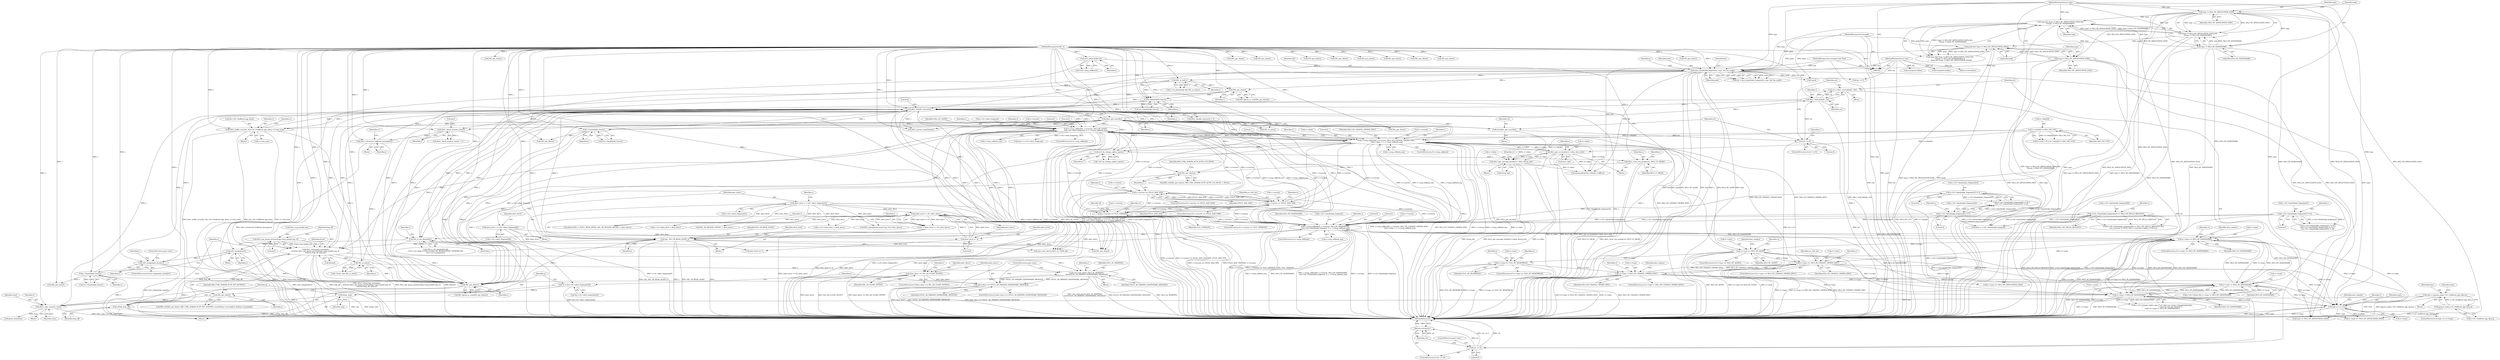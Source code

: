 digraph "0_openssl_103b171d8fc282ef435f8de9afbf7782e312961f_3@API" {
"1000381" [label="(Call,ret = dtls1_read_failed(s, ret))"];
"1000383" [label="(Call,dtls1_read_failed(s, ret))"];
"1000374" [label="(Call,dtls1_get_record(s))"];
"1000355" [label="(Call,dtls1_handle_timeout(s))"];
"1001112" [label="(Call,cb(s, SSL_CB_READ_ALERT, j))"];
"1001057" [label="(Call,s->msg_callback(0, s->version, SSL3_RT_ALERT, \n\t\t\t\ts->d1->alert_fragment, 2, s, s->msg_callback_arg))"];
"1001404" [label="(Call,s->version == DTLS1_BAD_VER)"];
"1001358" [label="(Call,s->msg_callback(0, s->version, SSL3_RT_CHANGE_CIPHER_SPEC, \n\t\t\t\trr->data, 1, s, s->msg_callback_arg))"];
"1001313" [label="(Call,s->version == DTLS1_BAD_VER)"];
"1001588" [label="(Call,s->version == TLS1_VERSION)"];
"1000906" [label="(Call,s->msg_callback(0, s->version, SSL3_RT_HANDSHAKE, \n\t\t\t\ts->d1->handshake_fragment, 4, s, s->msg_callback_arg))"];
"1000631" [label="(Call,rr->type == SSL3_RT_HANDSHAKE)"];
"1000463" [label="(Call,type == rr->type)"];
"1000216" [label="(Call,have_handshake_fragment(s, type, buf, len, peek))"];
"1000185" [label="(Call,ssl3_setup_buffers(s))"];
"1000157" [label="(MethodParameterIn,SSL *s)"];
"1000192" [label="(Call,type && (type != SSL3_RT_APPLICATION_DATA) && \n\t\t(type != SSL3_RT_HANDSHAKE))"];
"1000198" [label="(Call,type != SSL3_RT_HANDSHAKE)"];
"1000195" [label="(Call,type != SSL3_RT_APPLICATION_DATA)"];
"1000158" [label="(MethodParameterIn,int type)"];
"1000194" [label="(Call,(type != SSL3_RT_APPLICATION_DATA) && \n\t\t(type != SSL3_RT_HANDSHAKE))"];
"1000203" [label="(Call,type != SSL3_RT_APPLICATION_DATA)"];
"1000159" [label="(MethodParameterIn,unsigned char *buf)"];
"1000160" [label="(MethodParameterIn,int len)"];
"1000201" [label="(Call,peek && (type != SSL3_RT_APPLICATION_DATA))"];
"1000161" [label="(MethodParameterIn,int peek)"];
"1000662" [label="(Call,rr->type == SSL3_RT_ALERT)"];
"1001295" [label="(Call,rr->type == SSL3_RT_CHANGE_CIPHER_SPEC)"];
"1000722" [label="(Call,rr->type != SSL3_RT_CHANGE_CIPHER_SPEC)"];
"1000693" [label="(Call,rr->type == TLS1_RT_HEARTBEAT)"];
"1000401" [label="(Call,rr->type != SSL3_RT_HANDSHAKE)"];
"1000420" [label="(Call,rr->type != SSL3_RT_HANDSHAKE)"];
"1000866" [label="(Call,s->d1->handshake_fragment[1] != 0)"];
"1000885" [label="(Call,s->d1->handshake_fragment[3] != 0)"];
"1000834" [label="(Call,s->d1->handshake_fragment[0] == SSL3_MT_HELLO_REQUEST)"];
"1000876" [label="(Call,s->d1->handshake_fragment[2] != 0)"];
"1001334" [label="(Call,rr->data[0] != SSL3_MT_CCS)"];
"1001306" [label="(Call,dtls1_get_ccs_header(rr->data, &ccs_hdr))"];
"1001437" [label="(Call,dtls1_get_message_header(rr->data, &msg_hdr))"];
"1001105" [label="(Call,j = (alert_level << 8) | alert_descr)"];
"1001107" [label="(Call,(alert_level << 8) | alert_descr)"];
"1001108" [label="(Call,alert_level << 8)"];
"1001027" [label="(Call,alert_level = s->d1->alert_fragment[0])"];
"1001037" [label="(Call,alert_descr = s->d1->alert_fragment[1])"];
"1000426" [label="(Call,dtls1_buffer_record(s, &(s->d1->buffered_app_data), rr->seq_num))"];
"1000235" [label="(Call,SSL_get_rbio(s))"];
"1000231" [label="(Call,SSL_in_init(s))"];
"1000924" [label="(Call,SSL_is_init_finished(s))"];
"1001525" [label="(Call,s->handshake_func(s))"];
"1000961" [label="(Call,s->handshake_func(s))"];
"1000956" [label="(Call,ssl3_renegotiate_check(s))"];
"1000953" [label="(Call,ssl3_renegotiate(s))"];
"1000344" [label="(Call,dtls1_copy_record(s, item))"];
"1000333" [label="(Call,SSL_get_rbio(s))"];
"1000321" [label="(Call,SSL_get_rbio(s))"];
"1001194" [label="(Call,dtls1_retransmit_message(s,\n\t\t\t\t\t\t\t\t\t\t dtls1_get_queue_priority(frag->msg_header.seq, 0),\n\t\t\t\t\t\t\t\t\t\t frag_off, &found))"];
"1001196" [label="(Call,dtls1_get_queue_priority(frag->msg_header.seq, 0))"];
"1001191" [label="(Call,n2l3(p, frag_off))"];
"1001188" [label="(Call,n2s(p, seq))"];
"1001178" [label="(Call,*p = &(s->d1->alert_fragment[2]))"];
"1000259" [label="(Call,s->handshake_func(s))"];
"1001475" [label="(Call,dtls1_retransmit_buffered_messages(s))"];
"1001469" [label="(Call,dtls1_check_timeout_num(s))"];
"1001416" [label="(Call,SSL_get_wbio(s))"];
"1001400" [label="(Call,dtls1_reset_seq_numbers(s, SSL3_CC_READ))"];
"1001397" [label="(Call,ssl3_do_change_cipher_spec(s))"];
"1001210" [label="(Call,SSL_in_init(s))"];
"1001213" [label="(Call,ssl3_send_alert(s,SSL3_AL_WARNING,\n\t\t\t\t\t\tDTLS1_AD_MISSING_HANDSHAKE_MESSAGE))"];
"1001171" [label="(Call,alert_descr == DTLS1_AD_MISSING_HANDSHAKE_MESSAGE)"];
"1001129" [label="(Call,alert_descr == SSL_AD_CLOSE_NOTIFY)"];
"1000306" [label="(Call,item = pqueue_pop(s->d1->buffered_app_data.q))"];
"1000308" [label="(Call,pqueue_pop(s->d1->buffered_app_data.q))"];
"1000377" [label="(Call,ret <= 0)"];
"1000372" [label="(Call,ret=dtls1_get_record(s))"];
"1000387" [label="(Call,ret <= 0)"];
"1000390" [label="(Return,return(ret);)"];
"1001469" [label="(Call,dtls1_check_timeout_num(s))"];
"1000694" [label="(Call,rr->type)"];
"1000586" [label="(Call,SSL_get_rbio(s))"];
"1000941" [label="(Block,)"];
"1000630" [label="(ControlStructure,if (rr->type == SSL3_RT_HANDSHAKE))"];
"1000333" [label="(Call,SSL_get_rbio(s))"];
"1000527" [label="(Call,!peek)"];
"1001335" [label="(Call,rr->data[0])"];
"1000911" [label="(Identifier,SSL3_RT_HANDSHAKE)"];
"1001396" [label="(Call,!ssl3_do_change_cipher_spec(s))"];
"1001192" [label="(Identifier,p)"];
"1001129" [label="(Call,alert_descr == SSL_AD_CLOSE_NOTIFY)"];
"1000723" [label="(Call,rr->type)"];
"1000231" [label="(Call,SSL_in_init(s))"];
"1000257" [label="(Call,i=s->handshake_func(s))"];
"1001189" [label="(Identifier,p)"];
"1000635" [label="(Identifier,SSL3_RT_HANDSHAKE)"];
"1000912" [label="(Call,s->d1->handshake_fragment)"];
"1000388" [label="(Identifier,ret)"];
"1001037" [label="(Call,alert_descr = s->d1->alert_fragment[1])"];
"1001195" [label="(Identifier,s)"];
"1000322" [label="(Identifier,s)"];
"1000925" [label="(Identifier,s)"];
"1001107" [label="(Call,(alert_level << 8) | alert_descr)"];
"1000768" [label="(Identifier,dest_maxlen)"];
"1000515" [label="(Call,memcpy(buf,&(rr->data[rr->off]),n))"];
"1001236" [label="(Call,SSLerr(SSL_F_DTLS1_READ_BYTES, SSL_AD_REASON_OFFSET + alert_descr))"];
"1001306" [label="(Call,dtls1_get_ccs_header(rr->data, &ccs_hdr))"];
"1000398" [label="(Identifier,s)"];
"1001027" [label="(Call,alert_level = s->d1->alert_fragment[0])"];
"1000867" [label="(Call,s->d1->handshake_fragment[1])"];
"1001016" [label="(ControlStructure,goto start;)"];
"1000842" [label="(Identifier,SSL3_MT_HELLO_REQUEST)"];
"1000382" [label="(Identifier,ret)"];
"1001296" [label="(Call,rr->type)"];
"1001328" [label="(Call,(rr->off != 0) || (rr->data[0] != SSL3_MT_CCS))"];
"1000428" [label="(Call,&(s->d1->buffered_app_data))"];
"1001589" [label="(Call,s->version)"];
"1001317" [label="(Identifier,DTLS1_BAD_VER)"];
"1000465" [label="(Call,rr->type)"];
"1001130" [label="(Identifier,alert_descr)"];
"1001229" [label="(Call,s->s3->fatal_alert = alert_descr)"];
"1001300" [label="(Block,)"];
"1000512" [label="(Call,(unsigned int)len)"];
"1000918" [label="(Identifier,s)"];
"1001196" [label="(Call,dtls1_get_queue_priority(frag->msg_header.seq, 0))"];
"1001059" [label="(Call,s->version)"];
"1001571" [label="(Call,SSL_get_rbio(s))"];
"1001588" [label="(Call,s->version == TLS1_VERSION)"];
"1000380" [label="(Block,)"];
"1001689" [label="(Call,ssl3_send_alert(s,SSL3_AL_FATAL,al))"];
"1000308" [label="(Call,pqueue_pop(s->d1->buffered_app_data.q))"];
"1000373" [label="(Identifier,ret)"];
"1000560" [label="(Call,SSL_get_rbio(s))"];
"1000344" [label="(Call,dtls1_copy_record(s, item))"];
"1001437" [label="(Call,dtls1_get_message_header(rr->data, &msg_hdr))"];
"1000204" [label="(Identifier,type)"];
"1000377" [label="(Call,ret <= 0)"];
"1001188" [label="(Call,n2s(p, seq))"];
"1001404" [label="(Call,s->version == DTLS1_BAD_VER)"];
"1000884" [label="(Literal,0)"];
"1000199" [label="(Identifier,type)"];
"1000218" [label="(Identifier,type)"];
"1000676" [label="(Call,dest = s->d1->alert_fragment)"];
"1001319" [label="(Identifier,ccs_hdr_len)"];
"1000321" [label="(Call,SSL_get_rbio(s))"];
"1001039" [label="(Call,s->d1->alert_fragment[1])"];
"1001007" [label="(Call,SSL_get_rbio(s))"];
"1001028" [label="(Identifier,alert_level)"];
"1000874" [label="(Literal,0)"];
"1000462" [label="(ControlStructure,if (type == rr->type))"];
"1000356" [label="(Identifier,s)"];
"1001364" [label="(Call,rr->data)"];
"1001053" [label="(ControlStructure,if (s->msg_callback))"];
"1001359" [label="(Literal,0)"];
"1001128" [label="(ControlStructure,if (alert_descr == SSL_AD_CLOSE_NOTIFY))"];
"1000383" [label="(Call,dtls1_read_failed(s, ret))"];
"1000196" [label="(Identifier,type)"];
"1000421" [label="(Call,rr->type)"];
"1001466" [label="(Block,)"];
"1001408" [label="(Identifier,DTLS1_BAD_VER)"];
"1001416" [label="(Call,SSL_get_wbio(s))"];
"1001058" [label="(Literal,0)"];
"1000334" [label="(Identifier,s)"];
"1000923" [label="(Call,SSL_is_init_finished(s) &&\n\t\t\t!(s->s3->flags & SSL3_FLAGS_NO_RENEGOTIATE_CIPHERS) &&\n\t\t\t!s->s3->renegotiate)"];
"1000389" [label="(Literal,0)"];
"1001312" [label="(ControlStructure,if (s->version == DTLS1_BAD_VER))"];
"1001294" [label="(ControlStructure,if (rr->type == SSL3_RT_CHANGE_CIPHER_SPEC))"];
"1001197" [label="(Call,frag->msg_header.seq)"];
"1001203" [label="(Identifier,frag_off)"];
"1001178" [label="(Call,*p = &(s->d1->alert_fragment[2]))"];
"1000889" [label="(Identifier,s)"];
"1000346" [label="(Identifier,item)"];
"1000645" [label="(Call,dest = s->d1->handshake_fragment)"];
"1001310" [label="(Call,&ccs_hdr)"];
"1001435" [label="(Block,)"];
"1000378" [label="(Identifier,ret)"];
"1001068" [label="(Literal,2)"];
"1001479" [label="(Identifier,rr)"];
"1000931" [label="(Identifier,s)"];
"1001049" [label="(Identifier,s)"];
"1000697" [label="(Identifier,TLS1_RT_HEARTBEAT)"];
"1000664" [label="(Identifier,rr)"];
"1000955" [label="(ControlStructure,if (ssl3_renegotiate_check(s)))"];
"1001415" [label="(Call,BIO_ctrl(SSL_get_wbio(s), BIO_CTRL_DGRAM_SCTP_AUTH_CCS_RCVD, 1, NULL))"];
"1001115" [label="(Identifier,j)"];
"1000663" [label="(Call,rr->type)"];
"1000699" [label="(Call,dtls1_process_heartbeat(s))"];
"1001299" [label="(Identifier,SSL3_RT_CHANGE_CIPHER_SPEC)"];
"1000721" [label="(ControlStructure,if (rr->type != SSL3_RT_CHANGE_CIPHER_SPEC))"];
"1001137" [label="(Identifier,s)"];
"1000381" [label="(Call,ret = dtls1_read_failed(s, ret))"];
"1001363" [label="(Identifier,SSL3_RT_CHANGE_CIPHER_SPEC)"];
"1001191" [label="(Call,n2l3(p, frag_off))"];
"1000235" [label="(Call,SSL_get_rbio(s))"];
"1000345" [label="(Identifier,s)"];
"1001216" [label="(Identifier,DTLS1_AD_MISSING_HANDSHAKE_MESSAGE)"];
"1001038" [label="(Identifier,alert_descr)"];
"1001525" [label="(Call,s->handshake_func(s))"];
"1000589" [label="(Call,SSL_get_rbio(s))"];
"1001207" [label="(Call,! found  && SSL_in_init(s))"];
"1000226" [label="(Call,!s->in_handshake && SSL_in_init(s))"];
"1000186" [label="(Identifier,s)"];
"1000875" [label="(Call,(s->d1->handshake_fragment[2] != 0) ||\n\t\t\t(s->d1->handshake_fragment[3] != 0))"];
"1000354" [label="(Call,dtls1_handle_timeout(s) > 0)"];
"1001108" [label="(Call,alert_level << 8)"];
"1000715" [label="(Call,SSL_get_rbio(s))"];
"1000214" [label="(Call,ret = have_handshake_fragment(s, type, buf, len, peek))"];
"1000385" [label="(Identifier,ret)"];
"1000834" [label="(Call,s->d1->handshake_fragment[0] == SSL3_MT_HELLO_REQUEST)"];
"1000962" [label="(Identifier,s)"];
"1000669" [label="(Identifier,dest_maxlen)"];
"1000494" [label="(Return,return(len);)"];
"1001427" [label="(Identifier,s)"];
"1000885" [label="(Call,s->d1->handshake_fragment[3] != 0)"];
"1001139" [label="(Call,SSL_get_rbio(s))"];
"1001403" [label="(ControlStructure,if (s->version == DTLS1_BAD_VER))"];
"1000320" [label="(Call,BIO_dgram_is_sctp(SSL_get_rbio(s)))"];
"1001114" [label="(Identifier,SSL_CB_READ_ALERT)"];
"1001398" [label="(Identifier,s)"];
"1001697" [label="(MethodReturn,int)"];
"1001304" [label="(Identifier,ccs_hdr_len)"];
"1000638" [label="(Identifier,dest_maxlen)"];
"1001213" [label="(Call,ssl3_send_alert(s,SSL3_AL_WARNING,\n\t\t\t\t\t\tDTLS1_AD_MISSING_HANDSHAKE_MESSAGE))"];
"1000191" [label="(Call,(type && (type != SSL3_RT_APPLICATION_DATA) && \n\t\t(type != SSL3_RT_HANDSHAKE)) ||\n\t    (peek && (type != SSL3_RT_APPLICATION_DATA)))"];
"1000393" [label="(ControlStructure,goto start;)"];
"1001193" [label="(Identifier,frag_off)"];
"1000846" [label="(Identifier,s)"];
"1001313" [label="(Call,s->version == DTLS1_BAD_VER)"];
"1000886" [label="(Call,s->d1->handshake_fragment[3])"];
"1000498" [label="(Call,(unsigned int)len)"];
"1000724" [label="(Identifier,rr)"];
"1001112" [label="(Call,cb(s, SSL_CB_READ_ALERT, j))"];
"1000349" [label="(Identifier,item)"];
"1000203" [label="(Call,type != SSL3_RT_APPLICATION_DATA)"];
"1000157" [label="(MethodParameterIn,SSL *s)"];
"1000220" [label="(Identifier,len)"];
"1001118" [label="(Identifier,alert_level)"];
"1000185" [label="(Call,ssl3_setup_buffers(s))"];
"1001104" [label="(Block,)"];
"1000236" [label="(Identifier,s)"];
"1000198" [label="(Call,type != SSL3_RT_HANDSHAKE)"];
"1001470" [label="(Identifier,s)"];
"1000192" [label="(Call,type && (type != SSL3_RT_APPLICATION_DATA) && \n\t\t(type != SSL3_RT_HANDSHAKE))"];
"1001062" [label="(Identifier,SSL3_RT_ALERT)"];
"1001315" [label="(Identifier,s)"];
"1001209" [label="(Identifier,found)"];
"1001069" [label="(Identifier,s)"];
"1000954" [label="(Identifier,s)"];
"1001360" [label="(Call,s->version)"];
"1000219" [label="(Identifier,buf)"];
"1001400" [label="(Call,dtls1_reset_seq_numbers(s, SSL3_CC_READ))"];
"1000631" [label="(Call,rr->type == SSL3_RT_HANDSHAKE)"];
"1000160" [label="(MethodParameterIn,int len)"];
"1001204" [label="(Call,&found)"];
"1001592" [label="(Identifier,TLS1_VERSION)"];
"1000402" [label="(Call,rr->type)"];
"1000427" [label="(Identifier,s)"];
"1001476" [label="(Identifier,s)"];
"1000371" [label="(Block,)"];
"1001190" [label="(Identifier,seq)"];
"1001402" [label="(Identifier,SSL3_CC_READ)"];
"1000332" [label="(Call,BIO_ctrl(SSL_get_rbio(s), BIO_CTRL_DGRAM_SCTP_SET_RCVINFO, sizeof(rdata->recordinfo), &rdata->recordinfo))"];
"1000906" [label="(Call,s->msg_callback(0, s->version, SSL3_RT_HANDSHAKE, \n\t\t\t\ts->d1->handshake_fragment, 4, s, s->msg_callback_arg))"];
"1001117" [label="(Call,alert_level == 1)"];
"1000195" [label="(Call,type != SSL3_RT_APPLICATION_DATA)"];
"1001109" [label="(Identifier,alert_level)"];
"1000604" [label="(Call,SSL_get_rbio(s))"];
"1000306" [label="(Call,item = pqueue_pop(s->d1->buffered_app_data.q))"];
"1000491" [label="(Call,len <= 0)"];
"1000957" [label="(Identifier,s)"];
"1000902" [label="(ControlStructure,if (s->msg_callback))"];
"1000661" [label="(ControlStructure,if (rr->type == SSL3_RT_ALERT))"];
"1000731" [label="(Identifier,rr)"];
"1001441" [label="(Call,&msg_hdr)"];
"1001238" [label="(Call,SSL_AD_REASON_OFFSET + alert_descr)"];
"1001369" [label="(Call,s->msg_callback_arg)"];
"1000387" [label="(Call,ret <= 0)"];
"1000960" [label="(Identifier,i)"];
"1001215" [label="(Identifier,SSL3_AL_WARNING)"];
"1000662" [label="(Call,rr->type == SSL3_RT_ALERT)"];
"1000471" [label="(Call,SSL_in_init(s))"];
"1000961" [label="(Call,s->handshake_func(s))"];
"1000880" [label="(Identifier,s)"];
"1001274" [label="(ControlStructure,goto start;)"];
"1001368" [label="(Identifier,s)"];
"1001171" [label="(Call,alert_descr == DTLS1_AD_MISSING_HANDSHAKE_MESSAGE)"];
"1000318" [label="(Block,)"];
"1001412" [label="(Identifier,s)"];
"1000205" [label="(Identifier,SSL3_RT_APPLICATION_DATA)"];
"1000351" [label="(Call,pitem_free(item))"];
"1000197" [label="(Identifier,SSL3_RT_APPLICATION_DATA)"];
"1001307" [label="(Call,rr->data)"];
"1001405" [label="(Call,s->version)"];
"1001358" [label="(Call,s->msg_callback(0, s->version, SSL3_RT_CHANGE_CIPHER_SPEC, \n\t\t\t\trr->data, 1, s, s->msg_callback_arg))"];
"1001446" [label="(Identifier,rr)"];
"1001314" [label="(Call,s->version)"];
"1000217" [label="(Identifier,s)"];
"1000232" [label="(Identifier,s)"];
"1000594" [label="(Call,SSL_get_rbio(s))"];
"1000158" [label="(MethodParameterIn,int type)"];
"1000426" [label="(Call,dtls1_buffer_record(s, &(s->d1->buffered_app_data), rr->seq_num))"];
"1000953" [label="(Call,ssl3_renegotiate(s))"];
"1001438" [label="(Call,rr->data)"];
"1000835" [label="(Call,s->d1->handshake_fragment[0])"];
"1000876" [label="(Call,s->d1->handshake_fragment[2] != 0)"];
"1000307" [label="(Identifier,item)"];
"1000692" [label="(ControlStructure,if (rr->type == TLS1_RT_HEARTBEAT))"];
"1001111" [label="(Identifier,alert_descr)"];
"1000379" [label="(Literal,0)"];
"1001418" [label="(Identifier,BIO_CTRL_DGRAM_SCTP_AUTH_CCS_RCVD)"];
"1000420" [label="(Call,rr->type != SSL3_RT_HANDSHAKE)"];
"1001106" [label="(Identifier,j)"];
"1001194" [label="(Call,dtls1_retransmit_message(s,\n\t\t\t\t\t\t\t\t\t\t dtls1_get_queue_priority(frag->msg_header.seq, 0),\n\t\t\t\t\t\t\t\t\t\t frag_off, &found))"];
"1000414" [label="(Call,s->s3->change_cipher_spec /* set when we receive ChangeCipherSpec,\n\t                               * reset by ssl3_get_finished */\n\t\t&& (rr->type != SSL3_RT_HANDSHAKE))"];
"1001121" [label="(Call,s->s3->warn_alert = alert_descr)"];
"1000384" [label="(Identifier,s)"];
"1001587" [label="(ControlStructure,if (s->version == TLS1_VERSION))"];
"1001180" [label="(Call,&(s->d1->alert_fragment[2]))"];
"1000956" [label="(Call,ssl3_renegotiate_check(s))"];
"1001155" [label="(Call,SSL_get_rbio(s))"];
"1000221" [label="(Identifier,peek)"];
"1001325" [label="(Identifier,rr)"];
"1000745" [label="(Call,SSL_get_rbio(s))"];
"1000386" [label="(ControlStructure,if (ret <= 0))"];
"1001354" [label="(ControlStructure,if (s->msg_callback))"];
"1000866" [label="(Call,s->d1->handshake_fragment[1] != 0)"];
"1000161" [label="(MethodParameterIn,int peek)"];
"1001025" [label="(Block,)"];
"1001173" [label="(Identifier,DTLS1_AD_MISSING_HANDSHAKE_MESSAGE)"];
"1000712" [label="(Call,SSL_get_rbio(s))"];
"1000395" [label="(Call,s->d1->listen && rr->type != SSL3_RT_HANDSHAKE)"];
"1001174" [label="(Block,)"];
"1001417" [label="(Identifier,s)"];
"1000632" [label="(Call,rr->type)"];
"1000375" [label="(Identifier,s)"];
"1001029" [label="(Call,s->d1->alert_fragment[0])"];
"1001367" [label="(Literal,1)"];
"1000234" [label="(Call,BIO_dgram_is_sctp(SSL_get_rbio(s)))"];
"1001070" [label="(Call,s->msg_callback_arg)"];
"1001212" [label="(Block,)"];
"1000202" [label="(Identifier,peek)"];
"1000216" [label="(Call,have_handshake_fragment(s, type, buf, len, peek))"];
"1001523" [label="(Call,i=s->handshake_func(s))"];
"1001179" [label="(Identifier,p)"];
"1000729" [label="(Call,rr->type == SSL3_RT_APPLICATION_DATA)"];
"1000201" [label="(Call,peek && (type != SSL3_RT_APPLICATION_DATA))"];
"1001241" [label="(Call,BIO_snprintf(tmp,sizeof tmp,\"%d\",alert_descr))"];
"1000390" [label="(Return,return(ret);)"];
"1000907" [label="(Literal,0)"];
"1001340" [label="(Identifier,SSL3_MT_CCS)"];
"1000700" [label="(Identifier,s)"];
"1000893" [label="(Literal,0)"];
"1001105" [label="(Call,j = (alert_level << 8) | alert_descr)"];
"1001136" [label="(Call,SSL_get_rbio(s))"];
"1001057" [label="(Call,s->msg_callback(0, s->version, SSL3_RT_ALERT, \n\t\t\t\ts->d1->alert_fragment, 2, s, s->msg_callback_arg))"];
"1001376" [label="(Identifier,s)"];
"1000357" [label="(Literal,0)"];
"1000193" [label="(Identifier,type)"];
"1001471" [label="(Literal,0)"];
"1000877" [label="(Call,s->d1->handshake_fragment[2])"];
"1000317" [label="(Identifier,item)"];
"1000374" [label="(Call,dtls1_get_record(s))"];
"1001295" [label="(Call,rr->type == SSL3_RT_CHANGE_CIPHER_SPEC)"];
"1001210" [label="(Call,SSL_in_init(s))"];
"1000401" [label="(Call,rr->type != SSL3_RT_HANDSHAKE)"];
"1001401" [label="(Identifier,s)"];
"1001131" [label="(Identifier,SSL_AD_CLOSE_NOTIFY)"];
"1000376" [label="(ControlStructure,if (ret <= 0))"];
"1000184" [label="(Call,!ssl3_setup_buffers(s))"];
"1000472" [label="(Identifier,s)"];
"1000259" [label="(Call,s->handshake_func(s))"];
"1001526" [label="(Identifier,s)"];
"1000726" [label="(Identifier,SSL3_RT_CHANGE_CIPHER_SPEC)"];
"1000194" [label="(Call,(type != SSL3_RT_APPLICATION_DATA) && \n\t\t(type != SSL3_RT_HANDSHAKE))"];
"1000439" [label="(Identifier,rr)"];
"1000464" [label="(Identifier,type)"];
"1000335" [label="(Identifier,BIO_CTRL_DGRAM_SCTP_SET_RCVINFO)"];
"1001214" [label="(Identifier,s)"];
"1000865" [label="(Call,(s->d1->handshake_fragment[1] != 0) ||\n\t\t\t(s->d1->handshake_fragment[2] != 0) ||\n\t\t\t(s->d1->handshake_fragment[3] != 0))"];
"1000463" [label="(Call,type == rr->type)"];
"1001211" [label="(Identifier,s)"];
"1000159" [label="(MethodParameterIn,unsigned char *buf)"];
"1001063" [label="(Call,s->d1->alert_fragment)"];
"1001170" [label="(ControlStructure,if (alert_descr == DTLS1_AD_MISSING_HANDSHAKE_MESSAGE))"];
"1000434" [label="(Call,rr->seq_num)"];
"1001113" [label="(Identifier,s)"];
"1000260" [label="(Identifier,s)"];
"1001158" [label="(Call,SSL_get_rbio(s))"];
"1001334" [label="(Call,rr->data[0] != SSL3_MT_CCS)"];
"1001397" [label="(Call,ssl3_do_change_cipher_spec(s))"];
"1000355" [label="(Call,dtls1_handle_timeout(s))"];
"1000474" [label="(Call,type == SSL3_RT_APPLICATION_DATA)"];
"1001110" [label="(Literal,8)"];
"1000372" [label="(Call,ret=dtls1_get_record(s))"];
"1001076" [label="(Identifier,s)"];
"1000425" [label="(Block,)"];
"1000833" [label="(Call,(s->d1->handshake_fragment[0] == SSL3_MT_HELLO_REQUEST) &&\n\t\t(s->session != NULL) && (s->session->cipher != NULL))"];
"1000424" [label="(Identifier,SSL3_RT_HANDSHAKE)"];
"1001172" [label="(Identifier,alert_descr)"];
"1000924" [label="(Call,SSL_is_init_finished(s))"];
"1000200" [label="(Identifier,SSL3_RT_HANDSHAKE)"];
"1000693" [label="(Call,rr->type == TLS1_RT_HEARTBEAT)"];
"1000959" [label="(Call,i=s->handshake_func(s))"];
"1001468" [label="(Call,dtls1_check_timeout_num(s) < 0)"];
"1000563" [label="(Call,rr->type == SSL3_RT_APPLICATION_DATA)"];
"1000919" [label="(Call,s->msg_callback_arg)"];
"1000695" [label="(Identifier,rr)"];
"1001596" [label="(Identifier,rr)"];
"1001202" [label="(Literal,0)"];
"1001406" [label="(Identifier,s)"];
"1000917" [label="(Literal,4)"];
"1000620" [label="(Identifier,dest_maxlen)"];
"1000722" [label="(Call,rr->type != SSL3_RT_CHANGE_CIPHER_SPEC)"];
"1000908" [label="(Call,s->version)"];
"1000391" [label="(Identifier,ret)"];
"1000304" [label="(Block,)"];
"1001601" [label="(Identifier,al)"];
"1000405" [label="(Identifier,SSL3_RT_HANDSHAKE)"];
"1000666" [label="(Identifier,SSL3_RT_ALERT)"];
"1001475" [label="(Call,dtls1_retransmit_buffered_messages(s))"];
"1000309" [label="(Call,s->d1->buffered_app_data.q)"];
"1000381" -> "1000380"  [label="AST: "];
"1000381" -> "1000383"  [label="CFG: "];
"1000382" -> "1000381"  [label="AST: "];
"1000383" -> "1000381"  [label="AST: "];
"1000388" -> "1000381"  [label="CFG: "];
"1000381" -> "1001697"  [label="DDG: dtls1_read_failed(s, ret)"];
"1000383" -> "1000381"  [label="DDG: s"];
"1000383" -> "1000381"  [label="DDG: ret"];
"1000381" -> "1000387"  [label="DDG: ret"];
"1000383" -> "1000385"  [label="CFG: "];
"1000384" -> "1000383"  [label="AST: "];
"1000385" -> "1000383"  [label="AST: "];
"1000383" -> "1001697"  [label="DDG: s"];
"1000383" -> "1000321"  [label="DDG: s"];
"1000383" -> "1000355"  [label="DDG: s"];
"1000374" -> "1000383"  [label="DDG: s"];
"1000157" -> "1000383"  [label="DDG: s"];
"1000377" -> "1000383"  [label="DDG: ret"];
"1000374" -> "1000372"  [label="AST: "];
"1000374" -> "1000375"  [label="CFG: "];
"1000375" -> "1000374"  [label="AST: "];
"1000372" -> "1000374"  [label="CFG: "];
"1000374" -> "1001697"  [label="DDG: s"];
"1000374" -> "1000321"  [label="DDG: s"];
"1000374" -> "1000355"  [label="DDG: s"];
"1000374" -> "1000372"  [label="DDG: s"];
"1000355" -> "1000374"  [label="DDG: s"];
"1000157" -> "1000374"  [label="DDG: s"];
"1000374" -> "1000426"  [label="DDG: s"];
"1000374" -> "1000471"  [label="DDG: s"];
"1000374" -> "1000699"  [label="DDG: s"];
"1000374" -> "1000745"  [label="DDG: s"];
"1000374" -> "1000906"  [label="DDG: s"];
"1000374" -> "1000924"  [label="DDG: s"];
"1000374" -> "1001057"  [label="DDG: s"];
"1000374" -> "1001112"  [label="DDG: s"];
"1000374" -> "1001136"  [label="DDG: s"];
"1000374" -> "1001194"  [label="DDG: s"];
"1000374" -> "1001358"  [label="DDG: s"];
"1000374" -> "1001397"  [label="DDG: s"];
"1000374" -> "1001469"  [label="DDG: s"];
"1000374" -> "1001525"  [label="DDG: s"];
"1000374" -> "1001689"  [label="DDG: s"];
"1000355" -> "1000354"  [label="AST: "];
"1000355" -> "1000356"  [label="CFG: "];
"1000356" -> "1000355"  [label="AST: "];
"1000357" -> "1000355"  [label="CFG: "];
"1000355" -> "1001697"  [label="DDG: s"];
"1000355" -> "1000321"  [label="DDG: s"];
"1000355" -> "1000354"  [label="DDG: s"];
"1001112" -> "1000355"  [label="DDG: s"];
"1000426" -> "1000355"  [label="DDG: s"];
"1000235" -> "1000355"  [label="DDG: s"];
"1000924" -> "1000355"  [label="DDG: s"];
"1000216" -> "1000355"  [label="DDG: s"];
"1001525" -> "1000355"  [label="DDG: s"];
"1000961" -> "1000355"  [label="DDG: s"];
"1000231" -> "1000355"  [label="DDG: s"];
"1000344" -> "1000355"  [label="DDG: s"];
"1001358" -> "1000355"  [label="DDG: s"];
"1001194" -> "1000355"  [label="DDG: s"];
"1000259" -> "1000355"  [label="DDG: s"];
"1001475" -> "1000355"  [label="DDG: s"];
"1001416" -> "1000355"  [label="DDG: s"];
"1001210" -> "1000355"  [label="DDG: s"];
"1000956" -> "1000355"  [label="DDG: s"];
"1001057" -> "1000355"  [label="DDG: s"];
"1001213" -> "1000355"  [label="DDG: s"];
"1000157" -> "1000355"  [label="DDG: s"];
"1000355" -> "1000426"  [label="DDG: s"];
"1000355" -> "1000471"  [label="DDG: s"];
"1000355" -> "1000699"  [label="DDG: s"];
"1000355" -> "1000745"  [label="DDG: s"];
"1000355" -> "1000906"  [label="DDG: s"];
"1000355" -> "1000924"  [label="DDG: s"];
"1000355" -> "1001057"  [label="DDG: s"];
"1000355" -> "1001112"  [label="DDG: s"];
"1000355" -> "1001136"  [label="DDG: s"];
"1000355" -> "1001194"  [label="DDG: s"];
"1000355" -> "1001358"  [label="DDG: s"];
"1000355" -> "1001397"  [label="DDG: s"];
"1000355" -> "1001469"  [label="DDG: s"];
"1000355" -> "1001525"  [label="DDG: s"];
"1000355" -> "1001689"  [label="DDG: s"];
"1001112" -> "1001104"  [label="AST: "];
"1001112" -> "1001115"  [label="CFG: "];
"1001113" -> "1001112"  [label="AST: "];
"1001114" -> "1001112"  [label="AST: "];
"1001115" -> "1001112"  [label="AST: "];
"1001118" -> "1001112"  [label="CFG: "];
"1001112" -> "1001697"  [label="DDG: s"];
"1001112" -> "1001697"  [label="DDG: SSL_CB_READ_ALERT"];
"1001112" -> "1001697"  [label="DDG: j"];
"1001112" -> "1001697"  [label="DDG: cb(s, SSL_CB_READ_ALERT, j)"];
"1001112" -> "1000321"  [label="DDG: s"];
"1001057" -> "1001112"  [label="DDG: s"];
"1000157" -> "1001112"  [label="DDG: s"];
"1001105" -> "1001112"  [label="DDG: j"];
"1001112" -> "1001136"  [label="DDG: s"];
"1001112" -> "1001194"  [label="DDG: s"];
"1001112" -> "1001689"  [label="DDG: s"];
"1001057" -> "1001053"  [label="AST: "];
"1001057" -> "1001070"  [label="CFG: "];
"1001058" -> "1001057"  [label="AST: "];
"1001059" -> "1001057"  [label="AST: "];
"1001062" -> "1001057"  [label="AST: "];
"1001063" -> "1001057"  [label="AST: "];
"1001068" -> "1001057"  [label="AST: "];
"1001069" -> "1001057"  [label="AST: "];
"1001070" -> "1001057"  [label="AST: "];
"1001076" -> "1001057"  [label="CFG: "];
"1001057" -> "1001697"  [label="DDG: SSL3_RT_ALERT"];
"1001057" -> "1001697"  [label="DDG: s->msg_callback(0, s->version, SSL3_RT_ALERT, \n\t\t\t\ts->d1->alert_fragment, 2, s, s->msg_callback_arg)"];
"1001057" -> "1001697"  [label="DDG: s->d1->alert_fragment"];
"1001057" -> "1001697"  [label="DDG: s"];
"1001057" -> "1001697"  [label="DDG: s->msg_callback_arg"];
"1001057" -> "1001697"  [label="DDG: s->version"];
"1001057" -> "1000321"  [label="DDG: s"];
"1001057" -> "1000662"  [label="DDG: SSL3_RT_ALERT"];
"1001057" -> "1000676"  [label="DDG: s->d1->alert_fragment"];
"1001057" -> "1000906"  [label="DDG: s->version"];
"1001057" -> "1000906"  [label="DDG: s->msg_callback_arg"];
"1001404" -> "1001057"  [label="DDG: s->version"];
"1001588" -> "1001057"  [label="DDG: s->version"];
"1000906" -> "1001057"  [label="DDG: s->version"];
"1000906" -> "1001057"  [label="DDG: s->msg_callback_arg"];
"1001358" -> "1001057"  [label="DDG: s->version"];
"1001358" -> "1001057"  [label="DDG: s->msg_callback_arg"];
"1001313" -> "1001057"  [label="DDG: s->version"];
"1000662" -> "1001057"  [label="DDG: SSL3_RT_ALERT"];
"1000157" -> "1001057"  [label="DDG: s"];
"1001057" -> "1001136"  [label="DDG: s"];
"1001057" -> "1001178"  [label="DDG: s->d1->alert_fragment"];
"1001057" -> "1001194"  [label="DDG: s"];
"1001057" -> "1001313"  [label="DDG: s->version"];
"1001057" -> "1001358"  [label="DDG: s->msg_callback_arg"];
"1001057" -> "1001588"  [label="DDG: s->version"];
"1001057" -> "1001689"  [label="DDG: s"];
"1001404" -> "1001403"  [label="AST: "];
"1001404" -> "1001408"  [label="CFG: "];
"1001405" -> "1001404"  [label="AST: "];
"1001408" -> "1001404"  [label="AST: "];
"1001412" -> "1001404"  [label="CFG: "];
"1001417" -> "1001404"  [label="CFG: "];
"1001404" -> "1001697"  [label="DDG: s->version"];
"1001404" -> "1001697"  [label="DDG: s->version == DTLS1_BAD_VER"];
"1001404" -> "1001697"  [label="DDG: DTLS1_BAD_VER"];
"1001404" -> "1000906"  [label="DDG: s->version"];
"1001404" -> "1001313"  [label="DDG: s->version"];
"1001404" -> "1001313"  [label="DDG: DTLS1_BAD_VER"];
"1001358" -> "1001404"  [label="DDG: s->version"];
"1001313" -> "1001404"  [label="DDG: s->version"];
"1001313" -> "1001404"  [label="DDG: DTLS1_BAD_VER"];
"1001404" -> "1001588"  [label="DDG: s->version"];
"1001358" -> "1001354"  [label="AST: "];
"1001358" -> "1001369"  [label="CFG: "];
"1001359" -> "1001358"  [label="AST: "];
"1001360" -> "1001358"  [label="AST: "];
"1001363" -> "1001358"  [label="AST: "];
"1001364" -> "1001358"  [label="AST: "];
"1001367" -> "1001358"  [label="AST: "];
"1001368" -> "1001358"  [label="AST: "];
"1001369" -> "1001358"  [label="AST: "];
"1001376" -> "1001358"  [label="CFG: "];
"1001358" -> "1001697"  [label="DDG: SSL3_RT_CHANGE_CIPHER_SPEC"];
"1001358" -> "1001697"  [label="DDG: s->version"];
"1001358" -> "1001697"  [label="DDG: rr->data"];
"1001358" -> "1001697"  [label="DDG: s->msg_callback(0, s->version, SSL3_RT_CHANGE_CIPHER_SPEC, \n\t\t\t\trr->data, 1, s, s->msg_callback_arg)"];
"1001358" -> "1001697"  [label="DDG: s->msg_callback_arg"];
"1001358" -> "1000321"  [label="DDG: s"];
"1001358" -> "1000515"  [label="DDG: rr->data"];
"1001358" -> "1000722"  [label="DDG: SSL3_RT_CHANGE_CIPHER_SPEC"];
"1001358" -> "1000906"  [label="DDG: s->version"];
"1001358" -> "1000906"  [label="DDG: s->msg_callback_arg"];
"1001358" -> "1001295"  [label="DDG: SSL3_RT_CHANGE_CIPHER_SPEC"];
"1001358" -> "1001306"  [label="DDG: rr->data"];
"1001358" -> "1001313"  [label="DDG: s->version"];
"1001313" -> "1001358"  [label="DDG: s->version"];
"1001295" -> "1001358"  [label="DDG: SSL3_RT_CHANGE_CIPHER_SPEC"];
"1001334" -> "1001358"  [label="DDG: rr->data[0]"];
"1001306" -> "1001358"  [label="DDG: rr->data"];
"1000157" -> "1001358"  [label="DDG: s"];
"1000906" -> "1001358"  [label="DDG: s->msg_callback_arg"];
"1001358" -> "1001397"  [label="DDG: s"];
"1001358" -> "1001437"  [label="DDG: rr->data"];
"1001358" -> "1001588"  [label="DDG: s->version"];
"1001313" -> "1001312"  [label="AST: "];
"1001313" -> "1001317"  [label="CFG: "];
"1001314" -> "1001313"  [label="AST: "];
"1001317" -> "1001313"  [label="AST: "];
"1001319" -> "1001313"  [label="CFG: "];
"1001325" -> "1001313"  [label="CFG: "];
"1001313" -> "1001697"  [label="DDG: s->version == DTLS1_BAD_VER"];
"1001313" -> "1001697"  [label="DDG: DTLS1_BAD_VER"];
"1001313" -> "1001697"  [label="DDG: s->version"];
"1001313" -> "1000906"  [label="DDG: s->version"];
"1001588" -> "1001313"  [label="DDG: s->version"];
"1000906" -> "1001313"  [label="DDG: s->version"];
"1001313" -> "1001588"  [label="DDG: s->version"];
"1001588" -> "1001587"  [label="AST: "];
"1001588" -> "1001592"  [label="CFG: "];
"1001589" -> "1001588"  [label="AST: "];
"1001592" -> "1001588"  [label="AST: "];
"1001596" -> "1001588"  [label="CFG: "];
"1001601" -> "1001588"  [label="CFG: "];
"1001588" -> "1001697"  [label="DDG: s->version"];
"1001588" -> "1001697"  [label="DDG: s->version == TLS1_VERSION"];
"1001588" -> "1001697"  [label="DDG: TLS1_VERSION"];
"1001588" -> "1000906"  [label="DDG: s->version"];
"1000906" -> "1001588"  [label="DDG: s->version"];
"1000906" -> "1000902"  [label="AST: "];
"1000906" -> "1000919"  [label="CFG: "];
"1000907" -> "1000906"  [label="AST: "];
"1000908" -> "1000906"  [label="AST: "];
"1000911" -> "1000906"  [label="AST: "];
"1000912" -> "1000906"  [label="AST: "];
"1000917" -> "1000906"  [label="AST: "];
"1000918" -> "1000906"  [label="AST: "];
"1000919" -> "1000906"  [label="AST: "];
"1000925" -> "1000906"  [label="CFG: "];
"1000906" -> "1001697"  [label="DDG: s->msg_callback_arg"];
"1000906" -> "1001697"  [label="DDG: SSL3_RT_HANDSHAKE"];
"1000906" -> "1001697"  [label="DDG: s->msg_callback(0, s->version, SSL3_RT_HANDSHAKE, \n\t\t\t\ts->d1->handshake_fragment, 4, s, s->msg_callback_arg)"];
"1000906" -> "1001697"  [label="DDG: s->version"];
"1000906" -> "1001697"  [label="DDG: s->d1->handshake_fragment"];
"1000906" -> "1000401"  [label="DDG: SSL3_RT_HANDSHAKE"];
"1000906" -> "1000420"  [label="DDG: SSL3_RT_HANDSHAKE"];
"1000906" -> "1000631"  [label="DDG: SSL3_RT_HANDSHAKE"];
"1000631" -> "1000906"  [label="DDG: SSL3_RT_HANDSHAKE"];
"1000866" -> "1000906"  [label="DDG: s->d1->handshake_fragment[1]"];
"1000885" -> "1000906"  [label="DDG: s->d1->handshake_fragment[3]"];
"1000834" -> "1000906"  [label="DDG: s->d1->handshake_fragment[0]"];
"1000876" -> "1000906"  [label="DDG: s->d1->handshake_fragment[2]"];
"1000157" -> "1000906"  [label="DDG: s"];
"1000906" -> "1000924"  [label="DDG: s"];
"1000631" -> "1000630"  [label="AST: "];
"1000631" -> "1000635"  [label="CFG: "];
"1000632" -> "1000631"  [label="AST: "];
"1000635" -> "1000631"  [label="AST: "];
"1000638" -> "1000631"  [label="CFG: "];
"1000664" -> "1000631"  [label="CFG: "];
"1000631" -> "1001697"  [label="DDG: rr->type"];
"1000631" -> "1001697"  [label="DDG: rr->type == SSL3_RT_HANDSHAKE"];
"1000631" -> "1001697"  [label="DDG: SSL3_RT_HANDSHAKE"];
"1000631" -> "1000401"  [label="DDG: rr->type"];
"1000631" -> "1000401"  [label="DDG: SSL3_RT_HANDSHAKE"];
"1000631" -> "1000420"  [label="DDG: rr->type"];
"1000631" -> "1000420"  [label="DDG: SSL3_RT_HANDSHAKE"];
"1000631" -> "1000463"  [label="DDG: rr->type"];
"1000463" -> "1000631"  [label="DDG: rr->type"];
"1000401" -> "1000631"  [label="DDG: SSL3_RT_HANDSHAKE"];
"1000198" -> "1000631"  [label="DDG: SSL3_RT_HANDSHAKE"];
"1000420" -> "1000631"  [label="DDG: SSL3_RT_HANDSHAKE"];
"1000631" -> "1000662"  [label="DDG: rr->type"];
"1000631" -> "1001295"  [label="DDG: rr->type"];
"1000463" -> "1000462"  [label="AST: "];
"1000463" -> "1000465"  [label="CFG: "];
"1000464" -> "1000463"  [label="AST: "];
"1000465" -> "1000463"  [label="AST: "];
"1000472" -> "1000463"  [label="CFG: "];
"1000620" -> "1000463"  [label="CFG: "];
"1000463" -> "1001697"  [label="DDG: rr->type"];
"1000463" -> "1001697"  [label="DDG: type == rr->type"];
"1000463" -> "1001697"  [label="DDG: type"];
"1000216" -> "1000463"  [label="DDG: type"];
"1000158" -> "1000463"  [label="DDG: type"];
"1000662" -> "1000463"  [label="DDG: rr->type"];
"1001295" -> "1000463"  [label="DDG: rr->type"];
"1000401" -> "1000463"  [label="DDG: rr->type"];
"1000420" -> "1000463"  [label="DDG: rr->type"];
"1000722" -> "1000463"  [label="DDG: rr->type"];
"1000463" -> "1000474"  [label="DDG: type"];
"1000463" -> "1000563"  [label="DDG: rr->type"];
"1000216" -> "1000214"  [label="AST: "];
"1000216" -> "1000221"  [label="CFG: "];
"1000217" -> "1000216"  [label="AST: "];
"1000218" -> "1000216"  [label="AST: "];
"1000219" -> "1000216"  [label="AST: "];
"1000220" -> "1000216"  [label="AST: "];
"1000221" -> "1000216"  [label="AST: "];
"1000214" -> "1000216"  [label="CFG: "];
"1000216" -> "1001697"  [label="DDG: peek"];
"1000216" -> "1001697"  [label="DDG: buf"];
"1000216" -> "1001697"  [label="DDG: s"];
"1000216" -> "1001697"  [label="DDG: type"];
"1000216" -> "1001697"  [label="DDG: len"];
"1000216" -> "1000214"  [label="DDG: type"];
"1000216" -> "1000214"  [label="DDG: s"];
"1000216" -> "1000214"  [label="DDG: buf"];
"1000216" -> "1000214"  [label="DDG: peek"];
"1000216" -> "1000214"  [label="DDG: len"];
"1000185" -> "1000216"  [label="DDG: s"];
"1000157" -> "1000216"  [label="DDG: s"];
"1000192" -> "1000216"  [label="DDG: type"];
"1000203" -> "1000216"  [label="DDG: type"];
"1000158" -> "1000216"  [label="DDG: type"];
"1000159" -> "1000216"  [label="DDG: buf"];
"1000160" -> "1000216"  [label="DDG: len"];
"1000201" -> "1000216"  [label="DDG: peek"];
"1000161" -> "1000216"  [label="DDG: peek"];
"1000216" -> "1000231"  [label="DDG: s"];
"1000216" -> "1000235"  [label="DDG: s"];
"1000216" -> "1000259"  [label="DDG: s"];
"1000216" -> "1000321"  [label="DDG: s"];
"1000216" -> "1000491"  [label="DDG: len"];
"1000216" -> "1000515"  [label="DDG: buf"];
"1000216" -> "1000527"  [label="DDG: peek"];
"1000185" -> "1000184"  [label="AST: "];
"1000185" -> "1000186"  [label="CFG: "];
"1000186" -> "1000185"  [label="AST: "];
"1000184" -> "1000185"  [label="CFG: "];
"1000185" -> "1001697"  [label="DDG: s"];
"1000185" -> "1000184"  [label="DDG: s"];
"1000157" -> "1000185"  [label="DDG: s"];
"1000157" -> "1000156"  [label="AST: "];
"1000157" -> "1001697"  [label="DDG: s"];
"1000157" -> "1000231"  [label="DDG: s"];
"1000157" -> "1000235"  [label="DDG: s"];
"1000157" -> "1000259"  [label="DDG: s"];
"1000157" -> "1000321"  [label="DDG: s"];
"1000157" -> "1000333"  [label="DDG: s"];
"1000157" -> "1000344"  [label="DDG: s"];
"1000157" -> "1000426"  [label="DDG: s"];
"1000157" -> "1000471"  [label="DDG: s"];
"1000157" -> "1000560"  [label="DDG: s"];
"1000157" -> "1000586"  [label="DDG: s"];
"1000157" -> "1000589"  [label="DDG: s"];
"1000157" -> "1000594"  [label="DDG: s"];
"1000157" -> "1000604"  [label="DDG: s"];
"1000157" -> "1000699"  [label="DDG: s"];
"1000157" -> "1000712"  [label="DDG: s"];
"1000157" -> "1000715"  [label="DDG: s"];
"1000157" -> "1000745"  [label="DDG: s"];
"1000157" -> "1000924"  [label="DDG: s"];
"1000157" -> "1000953"  [label="DDG: s"];
"1000157" -> "1000956"  [label="DDG: s"];
"1000157" -> "1000961"  [label="DDG: s"];
"1000157" -> "1001007"  [label="DDG: s"];
"1000157" -> "1001136"  [label="DDG: s"];
"1000157" -> "1001139"  [label="DDG: s"];
"1000157" -> "1001155"  [label="DDG: s"];
"1000157" -> "1001158"  [label="DDG: s"];
"1000157" -> "1001194"  [label="DDG: s"];
"1000157" -> "1001210"  [label="DDG: s"];
"1000157" -> "1001213"  [label="DDG: s"];
"1000157" -> "1001397"  [label="DDG: s"];
"1000157" -> "1001400"  [label="DDG: s"];
"1000157" -> "1001416"  [label="DDG: s"];
"1000157" -> "1001469"  [label="DDG: s"];
"1000157" -> "1001475"  [label="DDG: s"];
"1000157" -> "1001525"  [label="DDG: s"];
"1000157" -> "1001571"  [label="DDG: s"];
"1000157" -> "1001689"  [label="DDG: s"];
"1000192" -> "1000191"  [label="AST: "];
"1000192" -> "1000193"  [label="CFG: "];
"1000192" -> "1000194"  [label="CFG: "];
"1000193" -> "1000192"  [label="AST: "];
"1000194" -> "1000192"  [label="AST: "];
"1000202" -> "1000192"  [label="CFG: "];
"1000191" -> "1000192"  [label="CFG: "];
"1000192" -> "1001697"  [label="DDG: (type != SSL3_RT_APPLICATION_DATA) && \n\t\t(type != SSL3_RT_HANDSHAKE)"];
"1000192" -> "1001697"  [label="DDG: type"];
"1000192" -> "1000191"  [label="DDG: type"];
"1000192" -> "1000191"  [label="DDG: (type != SSL3_RT_APPLICATION_DATA) && \n\t\t(type != SSL3_RT_HANDSHAKE)"];
"1000198" -> "1000192"  [label="DDG: type"];
"1000195" -> "1000192"  [label="DDG: type"];
"1000158" -> "1000192"  [label="DDG: type"];
"1000194" -> "1000192"  [label="DDG: type != SSL3_RT_APPLICATION_DATA"];
"1000194" -> "1000192"  [label="DDG: type != SSL3_RT_HANDSHAKE"];
"1000192" -> "1000203"  [label="DDG: type"];
"1000198" -> "1000194"  [label="AST: "];
"1000198" -> "1000200"  [label="CFG: "];
"1000199" -> "1000198"  [label="AST: "];
"1000200" -> "1000198"  [label="AST: "];
"1000194" -> "1000198"  [label="CFG: "];
"1000198" -> "1001697"  [label="DDG: SSL3_RT_HANDSHAKE"];
"1000198" -> "1000194"  [label="DDG: type"];
"1000198" -> "1000194"  [label="DDG: SSL3_RT_HANDSHAKE"];
"1000195" -> "1000198"  [label="DDG: type"];
"1000158" -> "1000198"  [label="DDG: type"];
"1000198" -> "1000401"  [label="DDG: SSL3_RT_HANDSHAKE"];
"1000198" -> "1000420"  [label="DDG: SSL3_RT_HANDSHAKE"];
"1000195" -> "1000194"  [label="AST: "];
"1000195" -> "1000197"  [label="CFG: "];
"1000196" -> "1000195"  [label="AST: "];
"1000197" -> "1000195"  [label="AST: "];
"1000199" -> "1000195"  [label="CFG: "];
"1000194" -> "1000195"  [label="CFG: "];
"1000195" -> "1001697"  [label="DDG: SSL3_RT_APPLICATION_DATA"];
"1000195" -> "1000194"  [label="DDG: type"];
"1000195" -> "1000194"  [label="DDG: SSL3_RT_APPLICATION_DATA"];
"1000158" -> "1000195"  [label="DDG: type"];
"1000195" -> "1000203"  [label="DDG: SSL3_RT_APPLICATION_DATA"];
"1000195" -> "1000474"  [label="DDG: SSL3_RT_APPLICATION_DATA"];
"1000195" -> "1000563"  [label="DDG: SSL3_RT_APPLICATION_DATA"];
"1000195" -> "1000729"  [label="DDG: SSL3_RT_APPLICATION_DATA"];
"1000158" -> "1000156"  [label="AST: "];
"1000158" -> "1001697"  [label="DDG: type"];
"1000158" -> "1000203"  [label="DDG: type"];
"1000158" -> "1000474"  [label="DDG: type"];
"1000194" -> "1001697"  [label="DDG: type != SSL3_RT_APPLICATION_DATA"];
"1000194" -> "1001697"  [label="DDG: type != SSL3_RT_HANDSHAKE"];
"1000194" -> "1000201"  [label="DDG: type != SSL3_RT_APPLICATION_DATA"];
"1000203" -> "1000201"  [label="AST: "];
"1000203" -> "1000205"  [label="CFG: "];
"1000204" -> "1000203"  [label="AST: "];
"1000205" -> "1000203"  [label="AST: "];
"1000201" -> "1000203"  [label="CFG: "];
"1000203" -> "1001697"  [label="DDG: SSL3_RT_APPLICATION_DATA"];
"1000203" -> "1001697"  [label="DDG: type"];
"1000203" -> "1000201"  [label="DDG: type"];
"1000203" -> "1000201"  [label="DDG: SSL3_RT_APPLICATION_DATA"];
"1000203" -> "1000474"  [label="DDG: SSL3_RT_APPLICATION_DATA"];
"1000203" -> "1000563"  [label="DDG: SSL3_RT_APPLICATION_DATA"];
"1000203" -> "1000729"  [label="DDG: SSL3_RT_APPLICATION_DATA"];
"1000159" -> "1000156"  [label="AST: "];
"1000159" -> "1001697"  [label="DDG: buf"];
"1000159" -> "1000515"  [label="DDG: buf"];
"1000160" -> "1000156"  [label="AST: "];
"1000160" -> "1001697"  [label="DDG: len"];
"1000160" -> "1000491"  [label="DDG: len"];
"1000160" -> "1000494"  [label="DDG: len"];
"1000160" -> "1000498"  [label="DDG: len"];
"1000160" -> "1000512"  [label="DDG: len"];
"1000201" -> "1000191"  [label="AST: "];
"1000201" -> "1000202"  [label="CFG: "];
"1000202" -> "1000201"  [label="AST: "];
"1000191" -> "1000201"  [label="CFG: "];
"1000201" -> "1001697"  [label="DDG: type != SSL3_RT_APPLICATION_DATA"];
"1000201" -> "1001697"  [label="DDG: peek"];
"1000201" -> "1000191"  [label="DDG: peek"];
"1000201" -> "1000191"  [label="DDG: type != SSL3_RT_APPLICATION_DATA"];
"1000161" -> "1000201"  [label="DDG: peek"];
"1000161" -> "1000156"  [label="AST: "];
"1000161" -> "1001697"  [label="DDG: peek"];
"1000161" -> "1000527"  [label="DDG: peek"];
"1000662" -> "1000661"  [label="AST: "];
"1000662" -> "1000666"  [label="CFG: "];
"1000663" -> "1000662"  [label="AST: "];
"1000666" -> "1000662"  [label="AST: "];
"1000669" -> "1000662"  [label="CFG: "];
"1000695" -> "1000662"  [label="CFG: "];
"1000662" -> "1001697"  [label="DDG: rr->type"];
"1000662" -> "1001697"  [label="DDG: rr->type == SSL3_RT_ALERT"];
"1000662" -> "1001697"  [label="DDG: SSL3_RT_ALERT"];
"1000662" -> "1000401"  [label="DDG: rr->type"];
"1000662" -> "1000420"  [label="DDG: rr->type"];
"1000662" -> "1000693"  [label="DDG: rr->type"];
"1000662" -> "1001295"  [label="DDG: rr->type"];
"1001295" -> "1001294"  [label="AST: "];
"1001295" -> "1001299"  [label="CFG: "];
"1001296" -> "1001295"  [label="AST: "];
"1001299" -> "1001295"  [label="AST: "];
"1001304" -> "1001295"  [label="CFG: "];
"1001427" -> "1001295"  [label="CFG: "];
"1001295" -> "1001697"  [label="DDG: rr->type == SSL3_RT_CHANGE_CIPHER_SPEC"];
"1001295" -> "1001697"  [label="DDG: SSL3_RT_CHANGE_CIPHER_SPEC"];
"1001295" -> "1001697"  [label="DDG: rr->type"];
"1001295" -> "1000401"  [label="DDG: rr->type"];
"1001295" -> "1000420"  [label="DDG: rr->type"];
"1001295" -> "1000722"  [label="DDG: SSL3_RT_CHANGE_CIPHER_SPEC"];
"1000722" -> "1001295"  [label="DDG: rr->type"];
"1000722" -> "1001295"  [label="DDG: SSL3_RT_CHANGE_CIPHER_SPEC"];
"1000722" -> "1000721"  [label="AST: "];
"1000722" -> "1000726"  [label="CFG: "];
"1000723" -> "1000722"  [label="AST: "];
"1000726" -> "1000722"  [label="AST: "];
"1000731" -> "1000722"  [label="CFG: "];
"1000768" -> "1000722"  [label="CFG: "];
"1000722" -> "1001697"  [label="DDG: SSL3_RT_CHANGE_CIPHER_SPEC"];
"1000722" -> "1001697"  [label="DDG: rr->type != SSL3_RT_CHANGE_CIPHER_SPEC"];
"1000722" -> "1001697"  [label="DDG: rr->type"];
"1000722" -> "1000401"  [label="DDG: rr->type"];
"1000722" -> "1000420"  [label="DDG: rr->type"];
"1000693" -> "1000722"  [label="DDG: rr->type"];
"1000722" -> "1000729"  [label="DDG: rr->type"];
"1000693" -> "1000692"  [label="AST: "];
"1000693" -> "1000697"  [label="CFG: "];
"1000694" -> "1000693"  [label="AST: "];
"1000697" -> "1000693"  [label="AST: "];
"1000700" -> "1000693"  [label="CFG: "];
"1000724" -> "1000693"  [label="CFG: "];
"1000693" -> "1001697"  [label="DDG: rr->type == TLS1_RT_HEARTBEAT"];
"1000693" -> "1001697"  [label="DDG: TLS1_RT_HEARTBEAT"];
"1000693" -> "1001697"  [label="DDG: rr->type"];
"1000401" -> "1000395"  [label="AST: "];
"1000401" -> "1000405"  [label="CFG: "];
"1000402" -> "1000401"  [label="AST: "];
"1000405" -> "1000401"  [label="AST: "];
"1000395" -> "1000401"  [label="CFG: "];
"1000401" -> "1001697"  [label="DDG: SSL3_RT_HANDSHAKE"];
"1000401" -> "1001697"  [label="DDG: rr->type"];
"1000401" -> "1000395"  [label="DDG: rr->type"];
"1000401" -> "1000395"  [label="DDG: SSL3_RT_HANDSHAKE"];
"1000420" -> "1000401"  [label="DDG: rr->type"];
"1000420" -> "1000401"  [label="DDG: SSL3_RT_HANDSHAKE"];
"1000401" -> "1000420"  [label="DDG: rr->type"];
"1000401" -> "1000420"  [label="DDG: SSL3_RT_HANDSHAKE"];
"1000420" -> "1000414"  [label="AST: "];
"1000420" -> "1000424"  [label="CFG: "];
"1000421" -> "1000420"  [label="AST: "];
"1000424" -> "1000420"  [label="AST: "];
"1000414" -> "1000420"  [label="CFG: "];
"1000420" -> "1001697"  [label="DDG: SSL3_RT_HANDSHAKE"];
"1000420" -> "1001697"  [label="DDG: rr->type"];
"1000420" -> "1000414"  [label="DDG: rr->type"];
"1000420" -> "1000414"  [label="DDG: SSL3_RT_HANDSHAKE"];
"1000866" -> "1000865"  [label="AST: "];
"1000866" -> "1000874"  [label="CFG: "];
"1000867" -> "1000866"  [label="AST: "];
"1000874" -> "1000866"  [label="AST: "];
"1000880" -> "1000866"  [label="CFG: "];
"1000865" -> "1000866"  [label="CFG: "];
"1000866" -> "1001697"  [label="DDG: s->d1->handshake_fragment[1]"];
"1000866" -> "1000645"  [label="DDG: s->d1->handshake_fragment[1]"];
"1000866" -> "1000865"  [label="DDG: s->d1->handshake_fragment[1]"];
"1000866" -> "1000865"  [label="DDG: 0"];
"1000885" -> "1000875"  [label="AST: "];
"1000885" -> "1000893"  [label="CFG: "];
"1000886" -> "1000885"  [label="AST: "];
"1000893" -> "1000885"  [label="AST: "];
"1000875" -> "1000885"  [label="CFG: "];
"1000885" -> "1001697"  [label="DDG: s->d1->handshake_fragment[3]"];
"1000885" -> "1000645"  [label="DDG: s->d1->handshake_fragment[3]"];
"1000885" -> "1000875"  [label="DDG: s->d1->handshake_fragment[3]"];
"1000885" -> "1000875"  [label="DDG: 0"];
"1000834" -> "1000833"  [label="AST: "];
"1000834" -> "1000842"  [label="CFG: "];
"1000835" -> "1000834"  [label="AST: "];
"1000842" -> "1000834"  [label="AST: "];
"1000846" -> "1000834"  [label="CFG: "];
"1000833" -> "1000834"  [label="CFG: "];
"1000834" -> "1001697"  [label="DDG: s->d1->handshake_fragment[0]"];
"1000834" -> "1001697"  [label="DDG: SSL3_MT_HELLO_REQUEST"];
"1000834" -> "1000645"  [label="DDG: s->d1->handshake_fragment[0]"];
"1000834" -> "1000833"  [label="DDG: s->d1->handshake_fragment[0]"];
"1000834" -> "1000833"  [label="DDG: SSL3_MT_HELLO_REQUEST"];
"1000876" -> "1000875"  [label="AST: "];
"1000876" -> "1000884"  [label="CFG: "];
"1000877" -> "1000876"  [label="AST: "];
"1000884" -> "1000876"  [label="AST: "];
"1000889" -> "1000876"  [label="CFG: "];
"1000875" -> "1000876"  [label="CFG: "];
"1000876" -> "1001697"  [label="DDG: s->d1->handshake_fragment[2]"];
"1000876" -> "1000645"  [label="DDG: s->d1->handshake_fragment[2]"];
"1000876" -> "1000875"  [label="DDG: s->d1->handshake_fragment[2]"];
"1000876" -> "1000875"  [label="DDG: 0"];
"1001334" -> "1001328"  [label="AST: "];
"1001334" -> "1001340"  [label="CFG: "];
"1001335" -> "1001334"  [label="AST: "];
"1001340" -> "1001334"  [label="AST: "];
"1001328" -> "1001334"  [label="CFG: "];
"1001334" -> "1001697"  [label="DDG: rr->data[0]"];
"1001334" -> "1001697"  [label="DDG: SSL3_MT_CCS"];
"1001334" -> "1001306"  [label="DDG: rr->data[0]"];
"1001334" -> "1001328"  [label="DDG: rr->data[0]"];
"1001334" -> "1001328"  [label="DDG: SSL3_MT_CCS"];
"1001334" -> "1001437"  [label="DDG: rr->data[0]"];
"1001306" -> "1001300"  [label="AST: "];
"1001306" -> "1001310"  [label="CFG: "];
"1001307" -> "1001306"  [label="AST: "];
"1001310" -> "1001306"  [label="AST: "];
"1001315" -> "1001306"  [label="CFG: "];
"1001306" -> "1001697"  [label="DDG: rr->data"];
"1001306" -> "1001697"  [label="DDG: &ccs_hdr"];
"1001306" -> "1001697"  [label="DDG: dtls1_get_ccs_header(rr->data, &ccs_hdr)"];
"1001306" -> "1000515"  [label="DDG: rr->data"];
"1001437" -> "1001306"  [label="DDG: rr->data"];
"1001306" -> "1001437"  [label="DDG: rr->data"];
"1001437" -> "1001435"  [label="AST: "];
"1001437" -> "1001441"  [label="CFG: "];
"1001438" -> "1001437"  [label="AST: "];
"1001441" -> "1001437"  [label="AST: "];
"1001446" -> "1001437"  [label="CFG: "];
"1001437" -> "1001697"  [label="DDG: dtls1_get_message_header(rr->data, &msg_hdr)"];
"1001437" -> "1001697"  [label="DDG: rr->data"];
"1001437" -> "1001697"  [label="DDG: &msg_hdr"];
"1001437" -> "1000515"  [label="DDG: rr->data"];
"1001105" -> "1001104"  [label="AST: "];
"1001105" -> "1001107"  [label="CFG: "];
"1001106" -> "1001105"  [label="AST: "];
"1001107" -> "1001105"  [label="AST: "];
"1001113" -> "1001105"  [label="CFG: "];
"1001105" -> "1001697"  [label="DDG: (alert_level << 8) | alert_descr"];
"1001107" -> "1001105"  [label="DDG: alert_level << 8"];
"1001107" -> "1001105"  [label="DDG: alert_descr"];
"1001107" -> "1001111"  [label="CFG: "];
"1001108" -> "1001107"  [label="AST: "];
"1001111" -> "1001107"  [label="AST: "];
"1001107" -> "1001697"  [label="DDG: alert_level << 8"];
"1001107" -> "1001697"  [label="DDG: alert_descr"];
"1001108" -> "1001107"  [label="DDG: alert_level"];
"1001108" -> "1001107"  [label="DDG: 8"];
"1001037" -> "1001107"  [label="DDG: alert_descr"];
"1001107" -> "1001121"  [label="DDG: alert_descr"];
"1001107" -> "1001129"  [label="DDG: alert_descr"];
"1001107" -> "1001229"  [label="DDG: alert_descr"];
"1001107" -> "1001236"  [label="DDG: alert_descr"];
"1001107" -> "1001238"  [label="DDG: alert_descr"];
"1001107" -> "1001241"  [label="DDG: alert_descr"];
"1001108" -> "1001110"  [label="CFG: "];
"1001109" -> "1001108"  [label="AST: "];
"1001110" -> "1001108"  [label="AST: "];
"1001111" -> "1001108"  [label="CFG: "];
"1001027" -> "1001108"  [label="DDG: alert_level"];
"1001108" -> "1001117"  [label="DDG: alert_level"];
"1001027" -> "1001025"  [label="AST: "];
"1001027" -> "1001029"  [label="CFG: "];
"1001028" -> "1001027"  [label="AST: "];
"1001029" -> "1001027"  [label="AST: "];
"1001038" -> "1001027"  [label="CFG: "];
"1001027" -> "1001697"  [label="DDG: s->d1->alert_fragment[0]"];
"1001027" -> "1001117"  [label="DDG: alert_level"];
"1001037" -> "1001025"  [label="AST: "];
"1001037" -> "1001039"  [label="CFG: "];
"1001038" -> "1001037"  [label="AST: "];
"1001039" -> "1001037"  [label="AST: "];
"1001049" -> "1001037"  [label="CFG: "];
"1001037" -> "1001697"  [label="DDG: alert_descr"];
"1001037" -> "1001697"  [label="DDG: s->d1->alert_fragment[1]"];
"1001037" -> "1001121"  [label="DDG: alert_descr"];
"1001037" -> "1001129"  [label="DDG: alert_descr"];
"1001037" -> "1001229"  [label="DDG: alert_descr"];
"1001037" -> "1001236"  [label="DDG: alert_descr"];
"1001037" -> "1001238"  [label="DDG: alert_descr"];
"1001037" -> "1001241"  [label="DDG: alert_descr"];
"1000426" -> "1000425"  [label="AST: "];
"1000426" -> "1000434"  [label="CFG: "];
"1000427" -> "1000426"  [label="AST: "];
"1000428" -> "1000426"  [label="AST: "];
"1000434" -> "1000426"  [label="AST: "];
"1000439" -> "1000426"  [label="CFG: "];
"1000426" -> "1001697"  [label="DDG: &(s->d1->buffered_app_data)"];
"1000426" -> "1001697"  [label="DDG: rr->seq_num"];
"1000426" -> "1001697"  [label="DDG: dtls1_buffer_record(s, &(s->d1->buffered_app_data), rr->seq_num)"];
"1000426" -> "1000321"  [label="DDG: s"];
"1000235" -> "1000234"  [label="AST: "];
"1000235" -> "1000236"  [label="CFG: "];
"1000236" -> "1000235"  [label="AST: "];
"1000234" -> "1000235"  [label="CFG: "];
"1000235" -> "1000234"  [label="DDG: s"];
"1000231" -> "1000235"  [label="DDG: s"];
"1000235" -> "1000259"  [label="DDG: s"];
"1000235" -> "1000321"  [label="DDG: s"];
"1000231" -> "1000226"  [label="AST: "];
"1000231" -> "1000232"  [label="CFG: "];
"1000232" -> "1000231"  [label="AST: "];
"1000226" -> "1000231"  [label="CFG: "];
"1000231" -> "1000226"  [label="DDG: s"];
"1000231" -> "1000259"  [label="DDG: s"];
"1000231" -> "1000321"  [label="DDG: s"];
"1000924" -> "1000923"  [label="AST: "];
"1000924" -> "1000925"  [label="CFG: "];
"1000925" -> "1000924"  [label="AST: "];
"1000931" -> "1000924"  [label="CFG: "];
"1000923" -> "1000924"  [label="CFG: "];
"1000924" -> "1000321"  [label="DDG: s"];
"1000924" -> "1000923"  [label="DDG: s"];
"1000924" -> "1000953"  [label="DDG: s"];
"1001525" -> "1001523"  [label="AST: "];
"1001525" -> "1001526"  [label="CFG: "];
"1001526" -> "1001525"  [label="AST: "];
"1001523" -> "1001525"  [label="CFG: "];
"1001525" -> "1001697"  [label="DDG: s"];
"1001525" -> "1000321"  [label="DDG: s"];
"1001525" -> "1001523"  [label="DDG: s"];
"1001525" -> "1001571"  [label="DDG: s"];
"1000961" -> "1000959"  [label="AST: "];
"1000961" -> "1000962"  [label="CFG: "];
"1000962" -> "1000961"  [label="AST: "];
"1000959" -> "1000961"  [label="CFG: "];
"1000961" -> "1001697"  [label="DDG: s"];
"1000961" -> "1000321"  [label="DDG: s"];
"1000961" -> "1000959"  [label="DDG: s"];
"1000956" -> "1000961"  [label="DDG: s"];
"1000961" -> "1001007"  [label="DDG: s"];
"1000956" -> "1000955"  [label="AST: "];
"1000956" -> "1000957"  [label="CFG: "];
"1000957" -> "1000956"  [label="AST: "];
"1000960" -> "1000956"  [label="CFG: "];
"1001016" -> "1000956"  [label="CFG: "];
"1000956" -> "1001697"  [label="DDG: ssl3_renegotiate_check(s)"];
"1000956" -> "1000321"  [label="DDG: s"];
"1000953" -> "1000956"  [label="DDG: s"];
"1000953" -> "1000941"  [label="AST: "];
"1000953" -> "1000954"  [label="CFG: "];
"1000954" -> "1000953"  [label="AST: "];
"1000957" -> "1000953"  [label="CFG: "];
"1000953" -> "1001697"  [label="DDG: ssl3_renegotiate(s)"];
"1000344" -> "1000318"  [label="AST: "];
"1000344" -> "1000346"  [label="CFG: "];
"1000345" -> "1000344"  [label="AST: "];
"1000346" -> "1000344"  [label="AST: "];
"1000349" -> "1000344"  [label="CFG: "];
"1000344" -> "1001697"  [label="DDG: dtls1_copy_record(s, item)"];
"1000333" -> "1000344"  [label="DDG: s"];
"1000321" -> "1000344"  [label="DDG: s"];
"1000306" -> "1000344"  [label="DDG: item"];
"1000344" -> "1000351"  [label="DDG: item"];
"1000333" -> "1000332"  [label="AST: "];
"1000333" -> "1000334"  [label="CFG: "];
"1000334" -> "1000333"  [label="AST: "];
"1000335" -> "1000333"  [label="CFG: "];
"1000333" -> "1000332"  [label="DDG: s"];
"1000321" -> "1000333"  [label="DDG: s"];
"1000321" -> "1000320"  [label="AST: "];
"1000321" -> "1000322"  [label="CFG: "];
"1000322" -> "1000321"  [label="AST: "];
"1000320" -> "1000321"  [label="CFG: "];
"1000321" -> "1000320"  [label="DDG: s"];
"1001194" -> "1000321"  [label="DDG: s"];
"1000259" -> "1000321"  [label="DDG: s"];
"1001475" -> "1000321"  [label="DDG: s"];
"1001416" -> "1000321"  [label="DDG: s"];
"1001210" -> "1000321"  [label="DDG: s"];
"1001213" -> "1000321"  [label="DDG: s"];
"1001194" -> "1001174"  [label="AST: "];
"1001194" -> "1001204"  [label="CFG: "];
"1001195" -> "1001194"  [label="AST: "];
"1001196" -> "1001194"  [label="AST: "];
"1001203" -> "1001194"  [label="AST: "];
"1001204" -> "1001194"  [label="AST: "];
"1001209" -> "1001194"  [label="CFG: "];
"1001194" -> "1001697"  [label="DDG: dtls1_get_queue_priority(frag->msg_header.seq, 0)"];
"1001194" -> "1001697"  [label="DDG: &found"];
"1001194" -> "1001697"  [label="DDG: frag_off"];
"1001194" -> "1001697"  [label="DDG: dtls1_retransmit_message(s,\n\t\t\t\t\t\t\t\t\t\t dtls1_get_queue_priority(frag->msg_header.seq, 0),\n\t\t\t\t\t\t\t\t\t\t frag_off, &found)"];
"1001194" -> "1001191"  [label="DDG: frag_off"];
"1001196" -> "1001194"  [label="DDG: frag->msg_header.seq"];
"1001196" -> "1001194"  [label="DDG: 0"];
"1001191" -> "1001194"  [label="DDG: frag_off"];
"1001194" -> "1001210"  [label="DDG: s"];
"1001194" -> "1001213"  [label="DDG: s"];
"1001196" -> "1001202"  [label="CFG: "];
"1001197" -> "1001196"  [label="AST: "];
"1001202" -> "1001196"  [label="AST: "];
"1001203" -> "1001196"  [label="CFG: "];
"1001196" -> "1001697"  [label="DDG: frag->msg_header.seq"];
"1001191" -> "1001174"  [label="AST: "];
"1001191" -> "1001193"  [label="CFG: "];
"1001192" -> "1001191"  [label="AST: "];
"1001193" -> "1001191"  [label="AST: "];
"1001195" -> "1001191"  [label="CFG: "];
"1001191" -> "1001697"  [label="DDG: p"];
"1001191" -> "1001697"  [label="DDG: n2l3(p, frag_off)"];
"1001188" -> "1001191"  [label="DDG: p"];
"1001188" -> "1001174"  [label="AST: "];
"1001188" -> "1001190"  [label="CFG: "];
"1001189" -> "1001188"  [label="AST: "];
"1001190" -> "1001188"  [label="AST: "];
"1001192" -> "1001188"  [label="CFG: "];
"1001188" -> "1001697"  [label="DDG: n2s(p, seq)"];
"1001188" -> "1001697"  [label="DDG: seq"];
"1001178" -> "1001188"  [label="DDG: p"];
"1001178" -> "1001174"  [label="AST: "];
"1001178" -> "1001180"  [label="CFG: "];
"1001179" -> "1001178"  [label="AST: "];
"1001180" -> "1001178"  [label="AST: "];
"1001189" -> "1001178"  [label="CFG: "];
"1001178" -> "1001697"  [label="DDG: &(s->d1->alert_fragment[2])"];
"1000259" -> "1000257"  [label="AST: "];
"1000259" -> "1000260"  [label="CFG: "];
"1000260" -> "1000259"  [label="AST: "];
"1000257" -> "1000259"  [label="CFG: "];
"1000259" -> "1001697"  [label="DDG: s"];
"1000259" -> "1000257"  [label="DDG: s"];
"1001475" -> "1001466"  [label="AST: "];
"1001475" -> "1001476"  [label="CFG: "];
"1001476" -> "1001475"  [label="AST: "];
"1001479" -> "1001475"  [label="CFG: "];
"1001475" -> "1001697"  [label="DDG: dtls1_retransmit_buffered_messages(s)"];
"1001469" -> "1001475"  [label="DDG: s"];
"1001469" -> "1001468"  [label="AST: "];
"1001469" -> "1001470"  [label="CFG: "];
"1001470" -> "1001469"  [label="AST: "];
"1001471" -> "1001469"  [label="CFG: "];
"1001469" -> "1001697"  [label="DDG: s"];
"1001469" -> "1001468"  [label="DDG: s"];
"1001416" -> "1001415"  [label="AST: "];
"1001416" -> "1001417"  [label="CFG: "];
"1001417" -> "1001416"  [label="AST: "];
"1001418" -> "1001416"  [label="CFG: "];
"1001416" -> "1001415"  [label="DDG: s"];
"1001400" -> "1001416"  [label="DDG: s"];
"1001400" -> "1001300"  [label="AST: "];
"1001400" -> "1001402"  [label="CFG: "];
"1001401" -> "1001400"  [label="AST: "];
"1001402" -> "1001400"  [label="AST: "];
"1001406" -> "1001400"  [label="CFG: "];
"1001400" -> "1001697"  [label="DDG: dtls1_reset_seq_numbers(s, SSL3_CC_READ)"];
"1001400" -> "1001697"  [label="DDG: SSL3_CC_READ"];
"1001397" -> "1001400"  [label="DDG: s"];
"1001397" -> "1001396"  [label="AST: "];
"1001397" -> "1001398"  [label="CFG: "];
"1001398" -> "1001397"  [label="AST: "];
"1001396" -> "1001397"  [label="CFG: "];
"1001397" -> "1001697"  [label="DDG: s"];
"1001397" -> "1001396"  [label="DDG: s"];
"1001210" -> "1001207"  [label="AST: "];
"1001210" -> "1001211"  [label="CFG: "];
"1001211" -> "1001210"  [label="AST: "];
"1001207" -> "1001210"  [label="CFG: "];
"1001210" -> "1001207"  [label="DDG: s"];
"1001210" -> "1001213"  [label="DDG: s"];
"1001213" -> "1001212"  [label="AST: "];
"1001213" -> "1001216"  [label="CFG: "];
"1001214" -> "1001213"  [label="AST: "];
"1001215" -> "1001213"  [label="AST: "];
"1001216" -> "1001213"  [label="AST: "];
"1001274" -> "1001213"  [label="CFG: "];
"1001213" -> "1001697"  [label="DDG: SSL3_AL_WARNING"];
"1001213" -> "1001697"  [label="DDG: ssl3_send_alert(s,SSL3_AL_WARNING,\n\t\t\t\t\t\tDTLS1_AD_MISSING_HANDSHAKE_MESSAGE)"];
"1001213" -> "1001697"  [label="DDG: DTLS1_AD_MISSING_HANDSHAKE_MESSAGE"];
"1001213" -> "1001171"  [label="DDG: DTLS1_AD_MISSING_HANDSHAKE_MESSAGE"];
"1001171" -> "1001213"  [label="DDG: DTLS1_AD_MISSING_HANDSHAKE_MESSAGE"];
"1001171" -> "1001170"  [label="AST: "];
"1001171" -> "1001173"  [label="CFG: "];
"1001172" -> "1001171"  [label="AST: "];
"1001173" -> "1001171"  [label="AST: "];
"1001179" -> "1001171"  [label="CFG: "];
"1001274" -> "1001171"  [label="CFG: "];
"1001171" -> "1001697"  [label="DDG: alert_descr"];
"1001171" -> "1001697"  [label="DDG: DTLS1_AD_MISSING_HANDSHAKE_MESSAGE"];
"1001171" -> "1001697"  [label="DDG: alert_descr == DTLS1_AD_MISSING_HANDSHAKE_MESSAGE"];
"1001129" -> "1001171"  [label="DDG: alert_descr"];
"1001129" -> "1001128"  [label="AST: "];
"1001129" -> "1001131"  [label="CFG: "];
"1001130" -> "1001129"  [label="AST: "];
"1001131" -> "1001129"  [label="AST: "];
"1001137" -> "1001129"  [label="CFG: "];
"1001172" -> "1001129"  [label="CFG: "];
"1001129" -> "1001697"  [label="DDG: alert_descr"];
"1001129" -> "1001697"  [label="DDG: alert_descr == SSL_AD_CLOSE_NOTIFY"];
"1001129" -> "1001697"  [label="DDG: SSL_AD_CLOSE_NOTIFY"];
"1000306" -> "1000304"  [label="AST: "];
"1000306" -> "1000308"  [label="CFG: "];
"1000307" -> "1000306"  [label="AST: "];
"1000308" -> "1000306"  [label="AST: "];
"1000317" -> "1000306"  [label="CFG: "];
"1000306" -> "1001697"  [label="DDG: item"];
"1000306" -> "1001697"  [label="DDG: pqueue_pop(s->d1->buffered_app_data.q)"];
"1000308" -> "1000306"  [label="DDG: s->d1->buffered_app_data.q"];
"1000308" -> "1000309"  [label="CFG: "];
"1000309" -> "1000308"  [label="AST: "];
"1000308" -> "1001697"  [label="DDG: s->d1->buffered_app_data.q"];
"1000377" -> "1000376"  [label="AST: "];
"1000377" -> "1000379"  [label="CFG: "];
"1000378" -> "1000377"  [label="AST: "];
"1000379" -> "1000377"  [label="AST: "];
"1000382" -> "1000377"  [label="CFG: "];
"1000398" -> "1000377"  [label="CFG: "];
"1000377" -> "1001697"  [label="DDG: ret <= 0"];
"1000377" -> "1001697"  [label="DDG: ret"];
"1000372" -> "1000377"  [label="DDG: ret"];
"1000372" -> "1000371"  [label="AST: "];
"1000373" -> "1000372"  [label="AST: "];
"1000378" -> "1000372"  [label="CFG: "];
"1000372" -> "1001697"  [label="DDG: dtls1_get_record(s)"];
"1000387" -> "1000386"  [label="AST: "];
"1000387" -> "1000389"  [label="CFG: "];
"1000388" -> "1000387"  [label="AST: "];
"1000389" -> "1000387"  [label="AST: "];
"1000391" -> "1000387"  [label="CFG: "];
"1000393" -> "1000387"  [label="CFG: "];
"1000387" -> "1001697"  [label="DDG: ret"];
"1000387" -> "1001697"  [label="DDG: ret <= 0"];
"1000387" -> "1000390"  [label="DDG: ret"];
"1000390" -> "1000386"  [label="AST: "];
"1000390" -> "1000391"  [label="CFG: "];
"1000391" -> "1000390"  [label="AST: "];
"1001697" -> "1000390"  [label="CFG: "];
"1000390" -> "1001697"  [label="DDG: <RET>"];
"1000391" -> "1000390"  [label="DDG: ret"];
}
